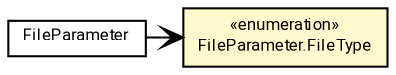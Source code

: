 #!/usr/local/bin/dot
#
# Class diagram 
# Generated by UMLGraph version R5_7_2-60-g0e99a6 (http://www.spinellis.gr/umlgraph/)
#

digraph G {
	graph [fontnames="svg"]
	edge [fontname="Roboto",fontsize=7,labelfontname="Roboto",labelfontsize=7,color="black"];
	node [fontname="Roboto",fontcolor="black",fontsize=8,shape=plaintext,margin=0,width=0,height=0];
	nodesep=0.15;
	ranksep=0.25;
	rankdir=LR;
	// de.lmu.ifi.dbs.elki.utilities.optionhandling.parameters.FileParameter
	c4375185 [label=<<table title="de.lmu.ifi.dbs.elki.utilities.optionhandling.parameters.FileParameter" border="0" cellborder="1" cellspacing="0" cellpadding="2" href="FileParameter.html" target="_parent">
		<tr><td><table border="0" cellspacing="0" cellpadding="1">
		<tr><td align="center" balign="center"> <font face="Roboto">FileParameter</font> </td></tr>
		</table></td></tr>
		</table>>, URL="FileParameter.html"];
	// de.lmu.ifi.dbs.elki.utilities.optionhandling.parameters.FileParameter.FileType
	c4375186 [label=<<table title="de.lmu.ifi.dbs.elki.utilities.optionhandling.parameters.FileParameter.FileType" border="0" cellborder="1" cellspacing="0" cellpadding="2" bgcolor="lemonChiffon" href="FileParameter.FileType.html" target="_parent">
		<tr><td><table border="0" cellspacing="0" cellpadding="1">
		<tr><td align="center" balign="center"> &#171;enumeration&#187; </td></tr>
		<tr><td align="center" balign="center"> <font face="Roboto">FileParameter.FileType</font> </td></tr>
		</table></td></tr>
		</table>>, URL="FileParameter.FileType.html"];
	// de.lmu.ifi.dbs.elki.utilities.optionhandling.parameters.FileParameter navassoc de.lmu.ifi.dbs.elki.utilities.optionhandling.parameters.FileParameter.FileType
	c4375185 -> c4375186 [arrowhead=open,weight=1];
}

